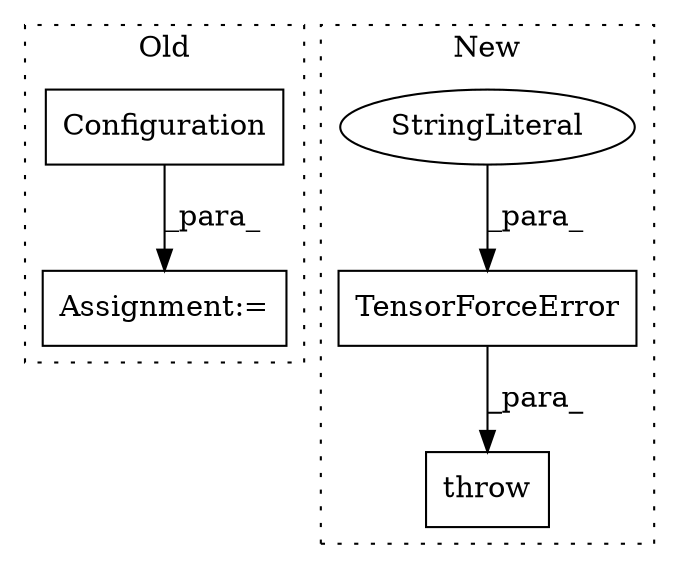 digraph G {
subgraph cluster0 {
1 [label="Configuration" a="32" s="2294,2458" l="14,1" shape="box"];
5 [label="Assignment:=" a="7" s="2759" l="1" shape="box"];
label = "Old";
style="dotted";
}
subgraph cluster1 {
2 [label="throw" a="53" s="2592" l="6" shape="box"];
3 [label="TensorForceError" a="32" s="2598,2649" l="17,1" shape="box"];
4 [label="StringLiteral" a="45" s="2615" l="34" shape="ellipse"];
label = "New";
style="dotted";
}
1 -> 5 [label="_para_"];
3 -> 2 [label="_para_"];
4 -> 3 [label="_para_"];
}